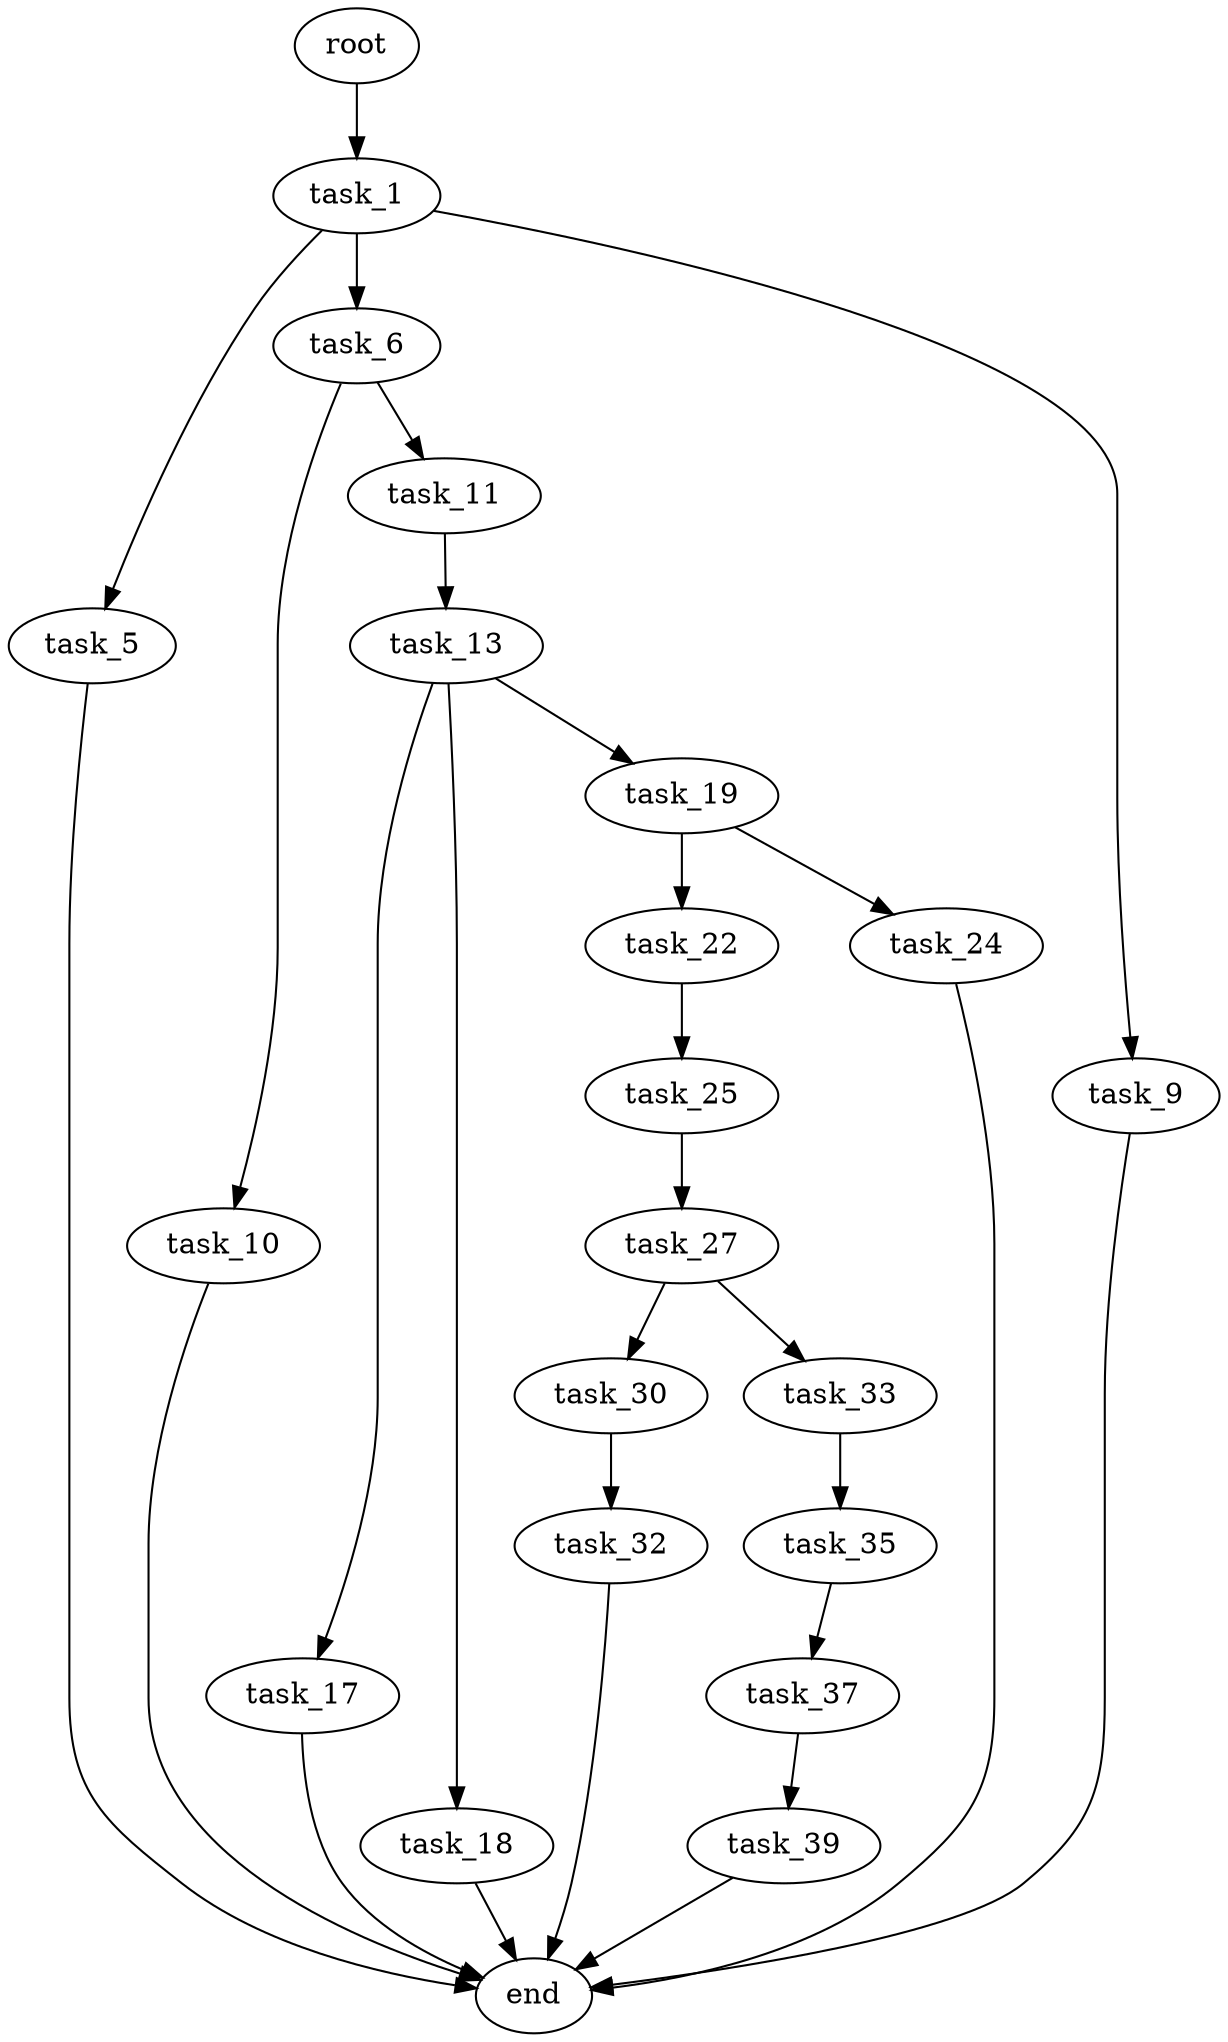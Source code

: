digraph G {
  root [size="0.000000"];
  task_1 [size="911242672823.000000"];
  task_5 [size="327844539297.000000"];
  task_6 [size="13316277901.000000"];
  task_9 [size="1073741824000.000000"];
  task_10 [size="191936647110.000000"];
  task_11 [size="231928233984.000000"];
  task_13 [size="156633958835.000000"];
  task_17 [size="68719476736.000000"];
  task_18 [size="380990185977.000000"];
  task_19 [size="231928233984.000000"];
  task_22 [size="18695828217.000000"];
  task_24 [size="154651683873.000000"];
  task_25 [size="231928233984.000000"];
  task_27 [size="782757789696.000000"];
  task_30 [size="68719476736.000000"];
  task_32 [size="92472373690.000000"];
  task_33 [size="19190500363.000000"];
  task_35 [size="61975741399.000000"];
  task_37 [size="5101739510.000000"];
  task_39 [size="134217728000.000000"];
  end [size="0.000000"];

  root -> task_1 [size="1.000000"];
  task_1 -> task_5 [size="679477248.000000"];
  task_1 -> task_6 [size="679477248.000000"];
  task_1 -> task_9 [size="679477248.000000"];
  task_5 -> end [size="1.000000"];
  task_6 -> task_10 [size="301989888.000000"];
  task_6 -> task_11 [size="301989888.000000"];
  task_9 -> end [size="1.000000"];
  task_10 -> end [size="1.000000"];
  task_11 -> task_13 [size="301989888.000000"];
  task_13 -> task_17 [size="209715200.000000"];
  task_13 -> task_18 [size="209715200.000000"];
  task_13 -> task_19 [size="209715200.000000"];
  task_17 -> end [size="1.000000"];
  task_18 -> end [size="1.000000"];
  task_19 -> task_22 [size="301989888.000000"];
  task_19 -> task_24 [size="301989888.000000"];
  task_22 -> task_25 [size="536870912.000000"];
  task_24 -> end [size="1.000000"];
  task_25 -> task_27 [size="301989888.000000"];
  task_27 -> task_30 [size="679477248.000000"];
  task_27 -> task_33 [size="679477248.000000"];
  task_30 -> task_32 [size="134217728.000000"];
  task_32 -> end [size="1.000000"];
  task_33 -> task_35 [size="536870912.000000"];
  task_35 -> task_37 [size="75497472.000000"];
  task_37 -> task_39 [size="134217728.000000"];
  task_39 -> end [size="1.000000"];
}
